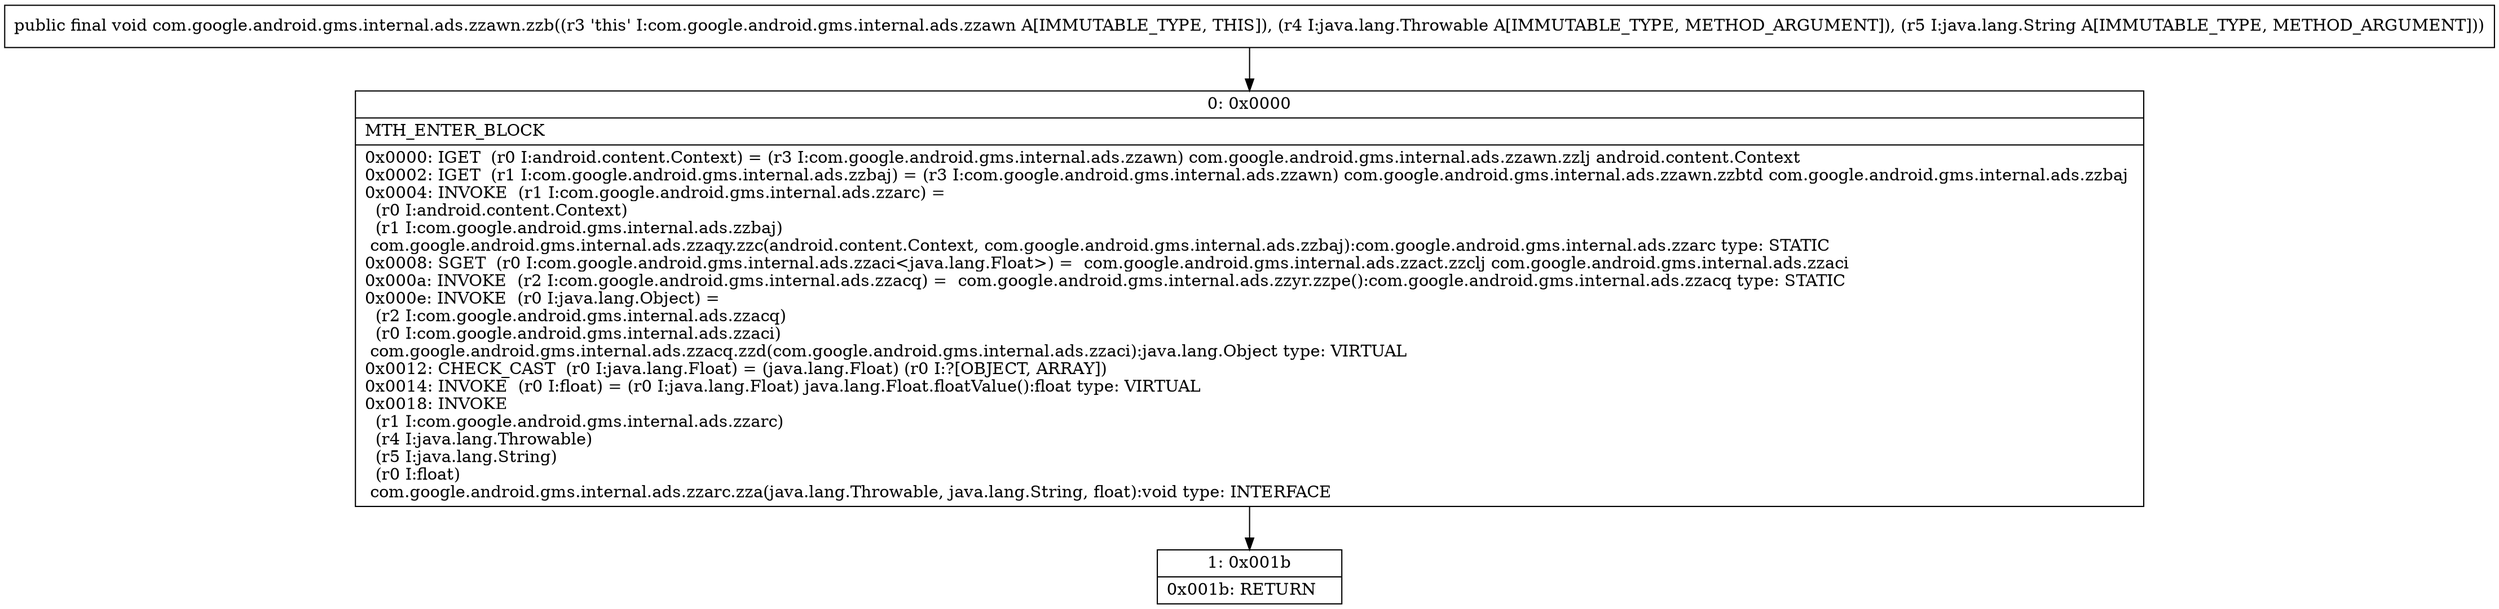 digraph "CFG forcom.google.android.gms.internal.ads.zzawn.zzb(Ljava\/lang\/Throwable;Ljava\/lang\/String;)V" {
Node_0 [shape=record,label="{0\:\ 0x0000|MTH_ENTER_BLOCK\l|0x0000: IGET  (r0 I:android.content.Context) = (r3 I:com.google.android.gms.internal.ads.zzawn) com.google.android.gms.internal.ads.zzawn.zzlj android.content.Context \l0x0002: IGET  (r1 I:com.google.android.gms.internal.ads.zzbaj) = (r3 I:com.google.android.gms.internal.ads.zzawn) com.google.android.gms.internal.ads.zzawn.zzbtd com.google.android.gms.internal.ads.zzbaj \l0x0004: INVOKE  (r1 I:com.google.android.gms.internal.ads.zzarc) = \l  (r0 I:android.content.Context)\l  (r1 I:com.google.android.gms.internal.ads.zzbaj)\l com.google.android.gms.internal.ads.zzaqy.zzc(android.content.Context, com.google.android.gms.internal.ads.zzbaj):com.google.android.gms.internal.ads.zzarc type: STATIC \l0x0008: SGET  (r0 I:com.google.android.gms.internal.ads.zzaci\<java.lang.Float\>) =  com.google.android.gms.internal.ads.zzact.zzclj com.google.android.gms.internal.ads.zzaci \l0x000a: INVOKE  (r2 I:com.google.android.gms.internal.ads.zzacq) =  com.google.android.gms.internal.ads.zzyr.zzpe():com.google.android.gms.internal.ads.zzacq type: STATIC \l0x000e: INVOKE  (r0 I:java.lang.Object) = \l  (r2 I:com.google.android.gms.internal.ads.zzacq)\l  (r0 I:com.google.android.gms.internal.ads.zzaci)\l com.google.android.gms.internal.ads.zzacq.zzd(com.google.android.gms.internal.ads.zzaci):java.lang.Object type: VIRTUAL \l0x0012: CHECK_CAST  (r0 I:java.lang.Float) = (java.lang.Float) (r0 I:?[OBJECT, ARRAY]) \l0x0014: INVOKE  (r0 I:float) = (r0 I:java.lang.Float) java.lang.Float.floatValue():float type: VIRTUAL \l0x0018: INVOKE  \l  (r1 I:com.google.android.gms.internal.ads.zzarc)\l  (r4 I:java.lang.Throwable)\l  (r5 I:java.lang.String)\l  (r0 I:float)\l com.google.android.gms.internal.ads.zzarc.zza(java.lang.Throwable, java.lang.String, float):void type: INTERFACE \l}"];
Node_1 [shape=record,label="{1\:\ 0x001b|0x001b: RETURN   \l}"];
MethodNode[shape=record,label="{public final void com.google.android.gms.internal.ads.zzawn.zzb((r3 'this' I:com.google.android.gms.internal.ads.zzawn A[IMMUTABLE_TYPE, THIS]), (r4 I:java.lang.Throwable A[IMMUTABLE_TYPE, METHOD_ARGUMENT]), (r5 I:java.lang.String A[IMMUTABLE_TYPE, METHOD_ARGUMENT])) }"];
MethodNode -> Node_0;
Node_0 -> Node_1;
}

